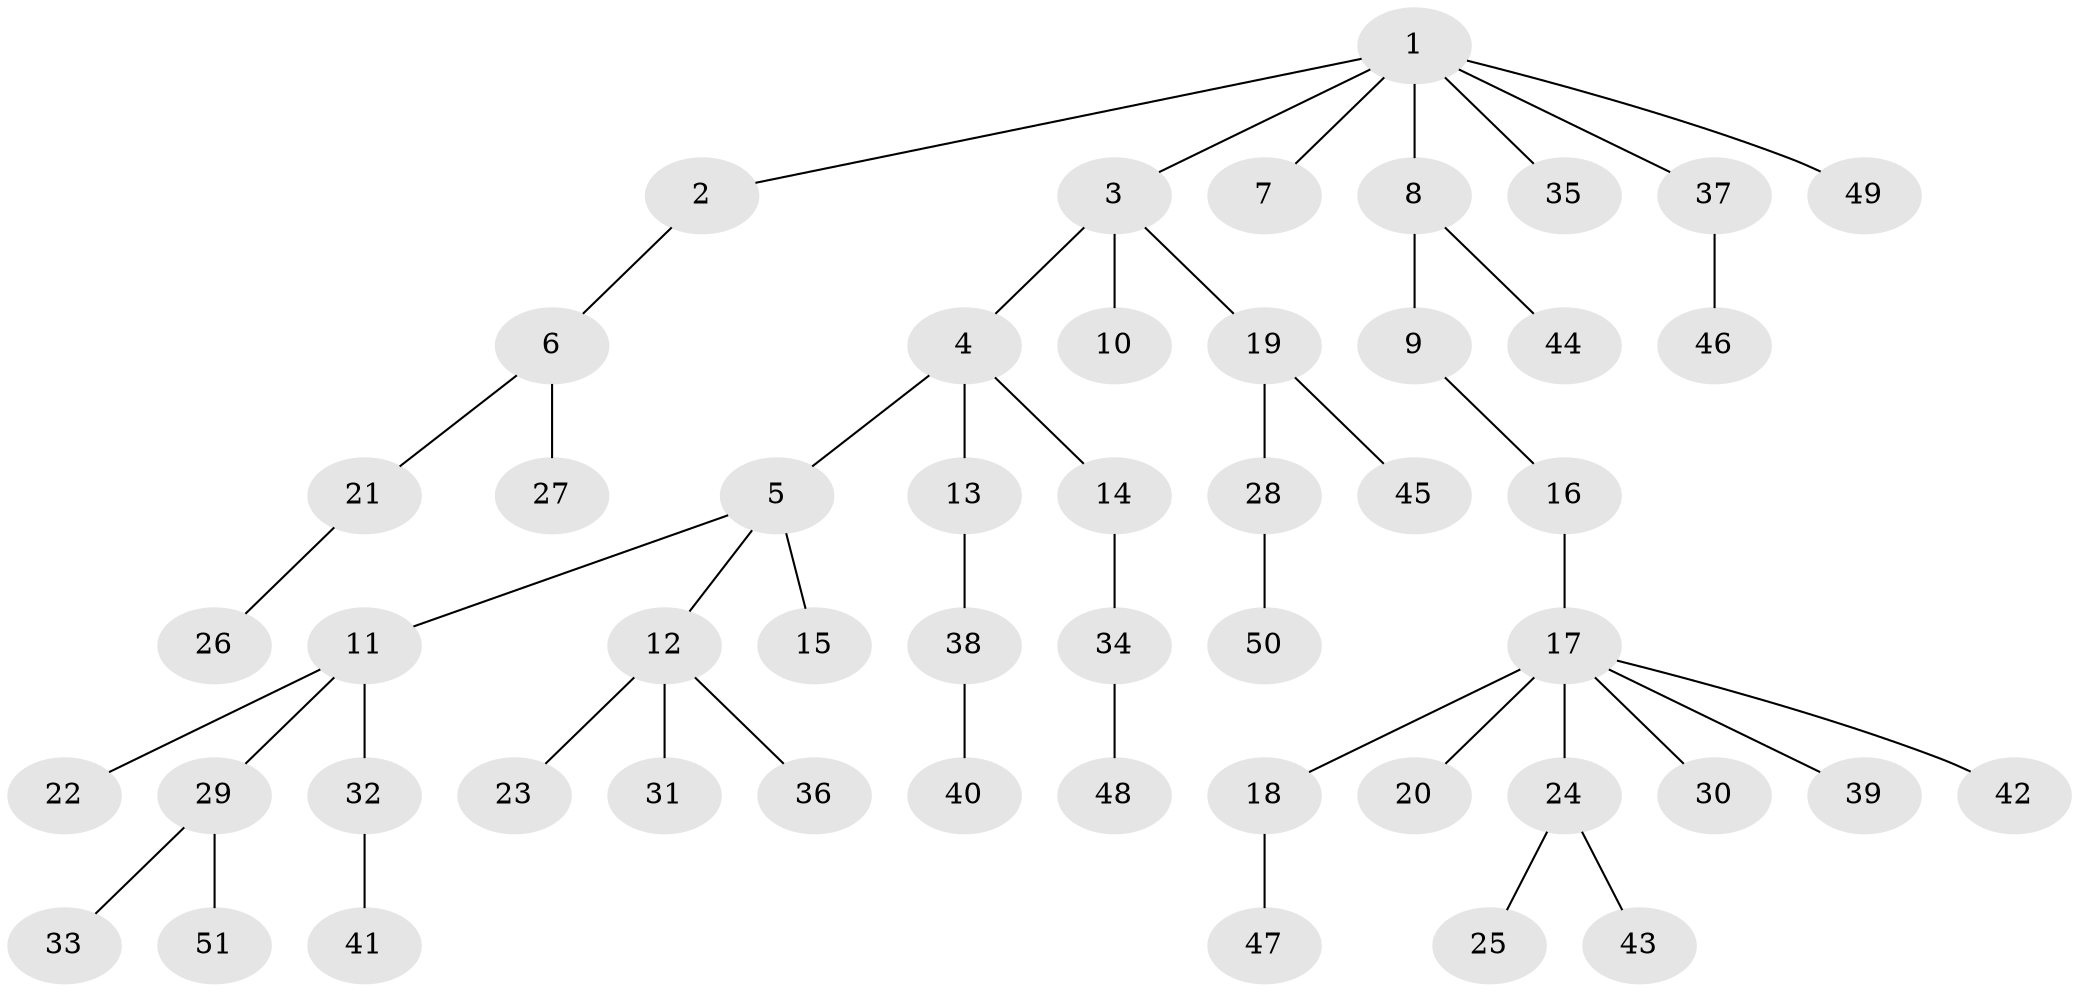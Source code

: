 // coarse degree distribution, {7: 0.02857142857142857, 3: 0.14285714285714285, 4: 0.05714285714285714, 2: 0.11428571428571428, 1: 0.6285714285714286, 8: 0.02857142857142857}
// Generated by graph-tools (version 1.1) at 2025/52/02/27/25 19:52:12]
// undirected, 51 vertices, 50 edges
graph export_dot {
graph [start="1"]
  node [color=gray90,style=filled];
  1;
  2;
  3;
  4;
  5;
  6;
  7;
  8;
  9;
  10;
  11;
  12;
  13;
  14;
  15;
  16;
  17;
  18;
  19;
  20;
  21;
  22;
  23;
  24;
  25;
  26;
  27;
  28;
  29;
  30;
  31;
  32;
  33;
  34;
  35;
  36;
  37;
  38;
  39;
  40;
  41;
  42;
  43;
  44;
  45;
  46;
  47;
  48;
  49;
  50;
  51;
  1 -- 2;
  1 -- 3;
  1 -- 7;
  1 -- 8;
  1 -- 35;
  1 -- 37;
  1 -- 49;
  2 -- 6;
  3 -- 4;
  3 -- 10;
  3 -- 19;
  4 -- 5;
  4 -- 13;
  4 -- 14;
  5 -- 11;
  5 -- 12;
  5 -- 15;
  6 -- 21;
  6 -- 27;
  8 -- 9;
  8 -- 44;
  9 -- 16;
  11 -- 22;
  11 -- 29;
  11 -- 32;
  12 -- 23;
  12 -- 31;
  12 -- 36;
  13 -- 38;
  14 -- 34;
  16 -- 17;
  17 -- 18;
  17 -- 20;
  17 -- 24;
  17 -- 30;
  17 -- 39;
  17 -- 42;
  18 -- 47;
  19 -- 28;
  19 -- 45;
  21 -- 26;
  24 -- 25;
  24 -- 43;
  28 -- 50;
  29 -- 33;
  29 -- 51;
  32 -- 41;
  34 -- 48;
  37 -- 46;
  38 -- 40;
}
